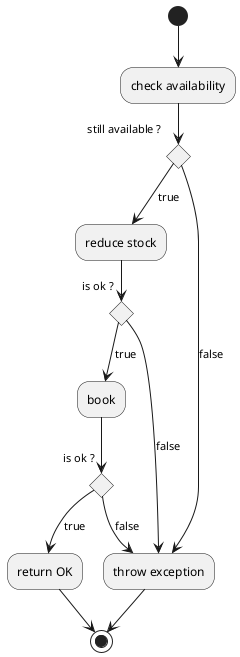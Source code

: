 @startuml


(*)-->"check availability"
if "still available ?" then
-->[true]"reduce stock" as rstock
else
-->[false]"throw exception" as failend
endif
-->(*)


rstock-->if "is ok ?" then
-->[true] "book" as book
else
-->[false] failend
endif

book-->if "is ok ?" then
-->[true] "return OK"
-->(*)
else
-->[false] failend
endif


@enduml